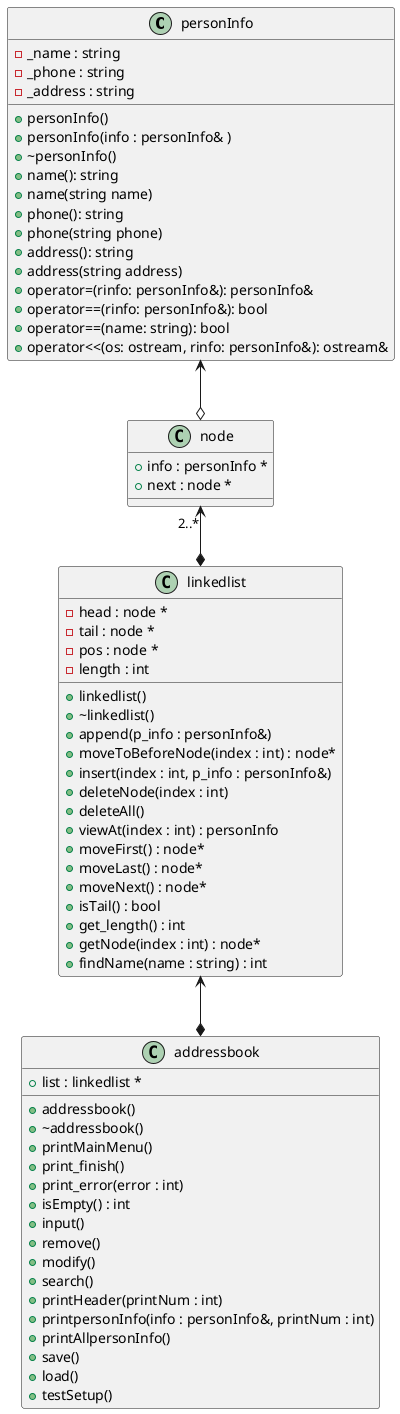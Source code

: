 @startuml

class personInfo {
-_name : string
-_phone : string
-_address : string
+personInfo()
+personInfo(info : personInfo& )
+~personInfo()
+name(): string
+name(string name)
+phone(): string
+phone(string phone)
+address(): string
+address(string address)
+operator=(rinfo: personInfo&): personInfo&
+operator==(rinfo: personInfo&): bool
+operator==(name: string): bool
+operator<<(os: ostream, rinfo: personInfo&): ostream&
}

class node {
+info : personInfo *
+next : node *
}

class linkedlist {
-head : node *
-tail : node *
-pos : node *
-length : int
+linkedlist()
+~linkedlist()
+append(p_info : personInfo&)
+moveToBeforeNode(index : int) : node*
+insert(index : int, p_info : personInfo&)
+deleteNode(index : int)
+deleteAll()
+viewAt(index : int) : personInfo
+moveFirst() : node*
+moveLast() : node*
+moveNext() : node*
+isTail() : bool
+get_length() : int
+getNode(index : int) : node*
+findName(name : string) : int
}

class addressbook {
+list : linkedlist *
+addressbook()
+~addressbook()
+printMainMenu()
+print_finish()
+print_error(error : int)
+isEmpty() : int
+input()
+remove()
+modify()
+search()
+printHeader(printNum : int)
+printpersonInfo(info : personInfo&, printNum : int)
+printAllpersonInfo()
+save()
+load()
+testSetup()
}

personInfo <--o node
node "2..*" <--* linkedlist
linkedlist <--* addressbook

@enduml
